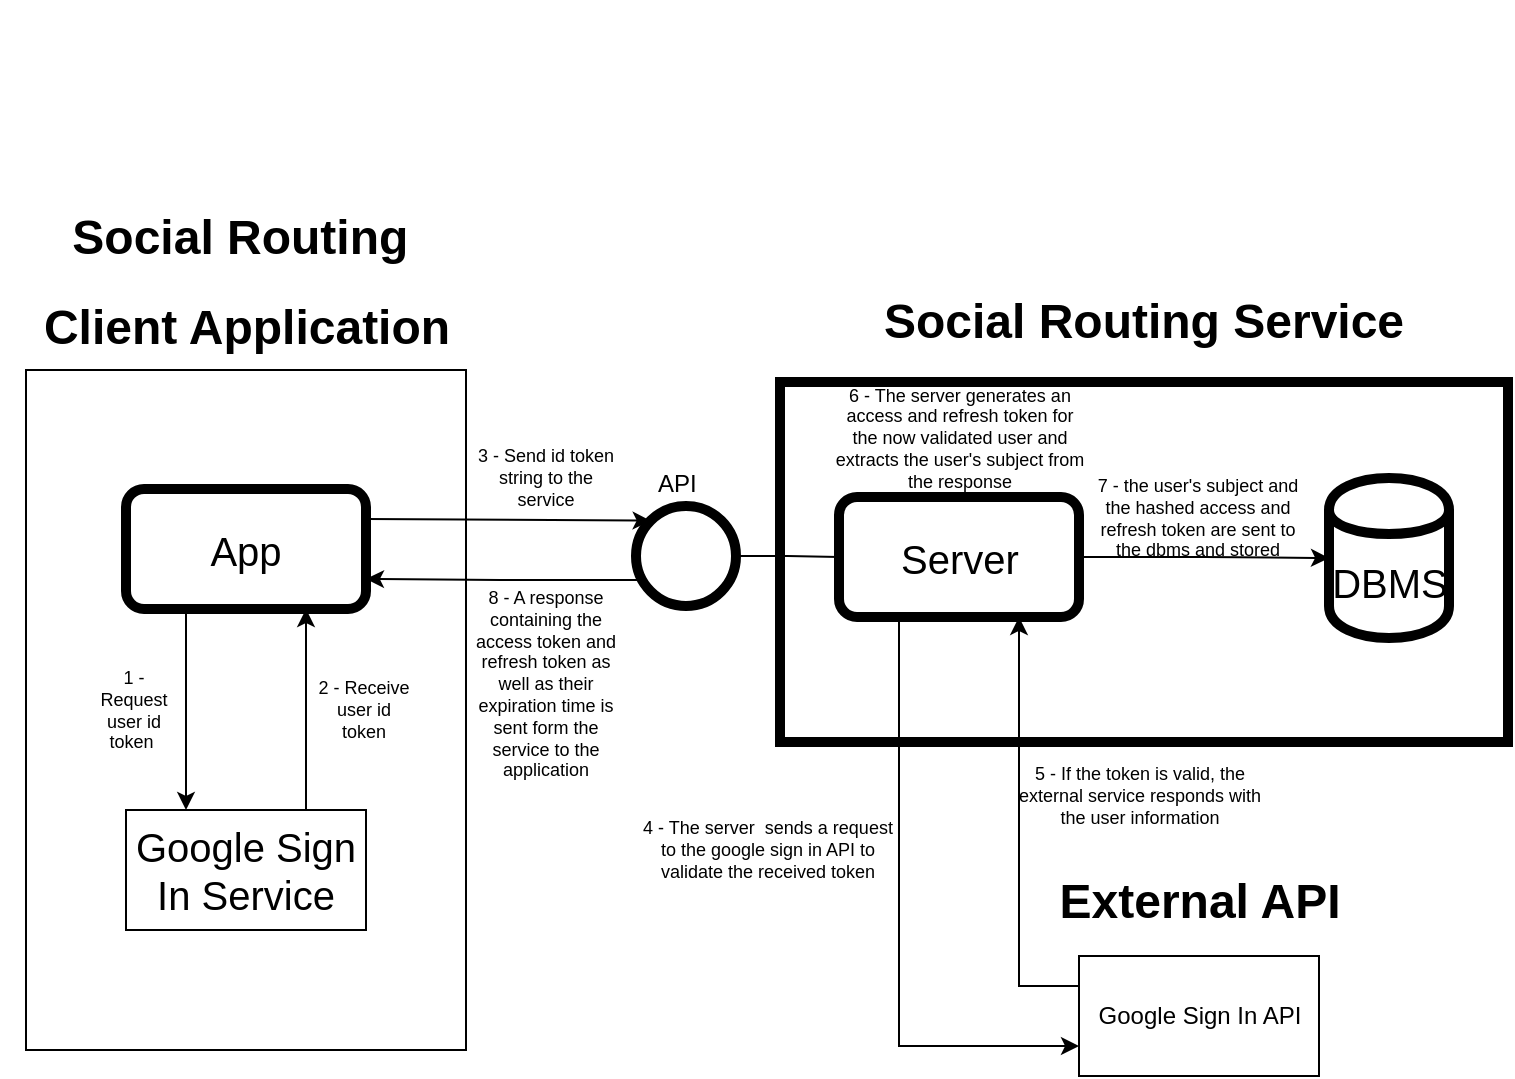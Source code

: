 <mxfile version="10.9.7" type="device"><diagram id="t5NMoDfyUDbtu0UBW_3A" name="Page-1"><mxGraphModel dx="1008" dy="508" grid="1" gridSize="10" guides="1" tooltips="1" connect="1" arrows="1" fold="1" page="1" pageScale="1" pageWidth="827" pageHeight="1169" math="0" shadow="0"><root><mxCell id="0"/><mxCell id="1" parent="0"/><mxCell id="Cby239hA4ApbRVBQlTj6-69" value="" style="group" parent="1" vertex="1" connectable="0"><mxGeometry x="427" y="226" width="364" height="180" as="geometry"/></mxCell><mxCell id="Cby239hA4ApbRVBQlTj6-11" value="" style="rounded=0;whiteSpace=wrap;html=1;strokeWidth=5;" parent="Cby239hA4ApbRVBQlTj6-69" vertex="1"><mxGeometry width="364" height="180" as="geometry"/></mxCell><mxCell id="Cby239hA4ApbRVBQlTj6-13" value="&lt;font style=&quot;font-size: 20px&quot;&gt;Server&lt;/font&gt;" style="rounded=1;whiteSpace=wrap;html=1;strokeWidth=5;" parent="Cby239hA4ApbRVBQlTj6-69" vertex="1"><mxGeometry x="29.5" y="57.5" width="120" height="60" as="geometry"/></mxCell><mxCell id="Cby239hA4ApbRVBQlTj6-14" value="&lt;font style=&quot;font-size: 20px&quot;&gt;DBMS&lt;/font&gt;" style="shape=cylinder;whiteSpace=wrap;html=1;boundedLbl=1;backgroundOutline=1;strokeWidth=5;" parent="Cby239hA4ApbRVBQlTj6-69" vertex="1"><mxGeometry x="274.5" y="48" width="60" height="80" as="geometry"/></mxCell><mxCell id="Cby239hA4ApbRVBQlTj6-63" style="edgeStyle=orthogonalEdgeStyle;rounded=0;orthogonalLoop=1;jettySize=auto;html=1;entryX=0;entryY=0.5;entryDx=0;entryDy=0;endArrow=classic;endFill=1;fontSize=4;exitX=1;exitY=0.5;exitDx=0;exitDy=0;" parent="Cby239hA4ApbRVBQlTj6-69" source="Cby239hA4ApbRVBQlTj6-13" target="Cby239hA4ApbRVBQlTj6-14" edge="1"><mxGeometry relative="1" as="geometry"/></mxCell><mxCell id="Cby239hA4ApbRVBQlTj6-44" style="edgeStyle=orthogonalEdgeStyle;rounded=0;orthogonalLoop=1;jettySize=auto;html=1;endArrow=none;endFill=0;entryX=0;entryY=0.5;entryDx=0;entryDy=0;" parent="Cby239hA4ApbRVBQlTj6-69" source="Cby239hA4ApbRVBQlTj6-12" target="Cby239hA4ApbRVBQlTj6-13" edge="1"><mxGeometry relative="1" as="geometry"><Array as="points"/></mxGeometry></mxCell><mxCell id="Cby239hA4ApbRVBQlTj6-64" value="7 - the user's subject and the hashed access and refresh token are sent to the dbms and stored" style="text;html=1;strokeColor=none;fillColor=none;align=center;verticalAlign=middle;whiteSpace=wrap;rounded=0;fontSize=9;" parent="Cby239hA4ApbRVBQlTj6-69" vertex="1"><mxGeometry x="155" y="58.5" width="108" height="19" as="geometry"/></mxCell><mxCell id="Cby239hA4ApbRVBQlTj6-65" value="6 - The server generates an access and refresh token for the now validated user and extracts the user's subject from the response" style="text;html=1;strokeColor=none;fillColor=none;align=center;verticalAlign=middle;whiteSpace=wrap;rounded=0;fontSize=9;" parent="Cby239hA4ApbRVBQlTj6-69" vertex="1"><mxGeometry x="25" y="15.5" width="130" height="25" as="geometry"/></mxCell><mxCell id="Cby239hA4ApbRVBQlTj6-20" value="" style="group" parent="1" vertex="1" connectable="0"><mxGeometry x="37.5" y="35" width="245" height="430.5" as="geometry"/></mxCell><mxCell id="Cby239hA4ApbRVBQlTj6-21" value="" style="rounded=0;whiteSpace=wrap;html=1;" parent="Cby239hA4ApbRVBQlTj6-20" vertex="1"><mxGeometry x="12.5" y="185" width="220" height="340" as="geometry"/></mxCell><mxCell id="Cby239hA4ApbRVBQlTj6-23" value="&lt;font style=&quot;font-size: 20px&quot;&gt;App&lt;/font&gt;" style="rounded=1;whiteSpace=wrap;html=1;strokeWidth=5;" parent="Cby239hA4ApbRVBQlTj6-20" vertex="1"><mxGeometry x="62.5" y="244.5" width="120" height="60" as="geometry"/></mxCell><mxCell id="Cby239hA4ApbRVBQlTj6-27" value="&lt;h1&gt;&lt;font style=&quot;font-size: 24px&quot;&gt;Social Routing&amp;nbsp;&lt;/font&gt;&lt;/h1&gt;&lt;h1&gt;&lt;font style=&quot;font-size: 24px&quot;&gt;Client Application&lt;/font&gt;&lt;/h1&gt;" style="text;html=1;strokeColor=none;fillColor=none;spacing=5;spacingTop=-20;whiteSpace=wrap;overflow=hidden;rounded=0;align=center;" parent="Cby239hA4ApbRVBQlTj6-20" vertex="1"><mxGeometry y="99" width="245" height="120" as="geometry"/></mxCell><mxCell id="Cby239hA4ApbRVBQlTj6-53" value="1 - Request user id token&amp;nbsp;" style="text;html=1;strokeColor=none;fillColor=none;align=center;verticalAlign=middle;whiteSpace=wrap;rounded=0;fontSize=9;" parent="Cby239hA4ApbRVBQlTj6-20" vertex="1"><mxGeometry x="42.5" y="347.5" width="48" height="15" as="geometry"/></mxCell><mxCell id="Cby239hA4ApbRVBQlTj6-54" value="2 - Receive user id token" style="text;html=1;strokeColor=none;fillColor=none;align=center;verticalAlign=middle;whiteSpace=wrap;rounded=0;fontSize=9;" parent="Cby239hA4ApbRVBQlTj6-20" vertex="1"><mxGeometry x="157" y="347.5" width="48" height="15" as="geometry"/></mxCell><mxCell id="Cby239hA4ApbRVBQlTj6-28" value="" style="group" parent="1" vertex="1" connectable="0"><mxGeometry x="541.5" y="465.5" width="190" height="41" as="geometry"/></mxCell><mxCell id="Cby239hA4ApbRVBQlTj6-29" value="&lt;h1&gt;External API&lt;/h1&gt;" style="text;html=1;strokeColor=none;fillColor=none;spacing=5;spacingTop=-20;whiteSpace=wrap;overflow=hidden;rounded=0;align=center;" parent="Cby239hA4ApbRVBQlTj6-28" vertex="1"><mxGeometry width="190" height="41" as="geometry"/></mxCell><mxCell id="Cby239hA4ApbRVBQlTj6-41" value="Google Sign In API" style="rounded=0;whiteSpace=wrap;html=1;" parent="1" vertex="1"><mxGeometry x="576.5" y="513" width="120" height="60" as="geometry"/></mxCell><mxCell id="Cby239hA4ApbRVBQlTj6-59" style="edgeStyle=orthogonalEdgeStyle;rounded=0;orthogonalLoop=1;jettySize=auto;html=1;entryX=0;entryY=0.75;entryDx=0;entryDy=0;endArrow=classic;endFill=1;fontSize=4;exitX=0.25;exitY=1;exitDx=0;exitDy=0;" parent="1" source="Cby239hA4ApbRVBQlTj6-13" target="Cby239hA4ApbRVBQlTj6-41" edge="1"><mxGeometry relative="1" as="geometry"/></mxCell><mxCell id="Cby239hA4ApbRVBQlTj6-60" style="edgeStyle=orthogonalEdgeStyle;rounded=0;orthogonalLoop=1;jettySize=auto;html=1;endArrow=classic;endFill=1;fontSize=4;exitX=0;exitY=0.25;exitDx=0;exitDy=0;entryX=0.75;entryY=1;entryDx=0;entryDy=0;" parent="1" source="Cby239hA4ApbRVBQlTj6-41" target="Cby239hA4ApbRVBQlTj6-13" edge="1"><mxGeometry relative="1" as="geometry"/></mxCell><mxCell id="Cby239hA4ApbRVBQlTj6-19" value="&lt;h1&gt;Social Routing Service&lt;/h1&gt;" style="text;html=1;strokeColor=none;fillColor=none;spacing=5;spacingTop=-20;whiteSpace=wrap;overflow=hidden;rounded=0;align=center;" parent="1" vertex="1"><mxGeometry x="463" y="176" width="292" height="50" as="geometry"/></mxCell><mxCell id="Cby239hA4ApbRVBQlTj6-24" value="&lt;font style=&quot;font-size: 20px&quot;&gt;Google Sign In Service&lt;/font&gt;" style="rounded=0;whiteSpace=wrap;html=1;" parent="1" vertex="1"><mxGeometry x="100" y="440" width="120" height="60" as="geometry"/></mxCell><mxCell id="Cby239hA4ApbRVBQlTj6-51" style="edgeStyle=orthogonalEdgeStyle;rounded=0;orthogonalLoop=1;jettySize=auto;html=1;exitX=0.25;exitY=1;exitDx=0;exitDy=0;entryX=0.25;entryY=0;entryDx=0;entryDy=0;endArrow=classic;endFill=1;" parent="1" source="Cby239hA4ApbRVBQlTj6-23" target="Cby239hA4ApbRVBQlTj6-24" edge="1"><mxGeometry relative="1" as="geometry"/></mxCell><mxCell id="Cby239hA4ApbRVBQlTj6-52" style="edgeStyle=orthogonalEdgeStyle;rounded=0;orthogonalLoop=1;jettySize=auto;html=1;entryX=0.75;entryY=1;entryDx=0;entryDy=0;endArrow=classic;endFill=1;exitX=0.75;exitY=0;exitDx=0;exitDy=0;" parent="1" source="Cby239hA4ApbRVBQlTj6-24" target="Cby239hA4ApbRVBQlTj6-23" edge="1"><mxGeometry relative="1" as="geometry"/></mxCell><mxCell id="Cby239hA4ApbRVBQlTj6-55" value="" style="endArrow=classic;html=1;fontSize=4;exitX=1;exitY=0.25;exitDx=0;exitDy=0;entryX=0;entryY=0;entryDx=0;entryDy=0;" parent="1" source="Cby239hA4ApbRVBQlTj6-23" target="Cby239hA4ApbRVBQlTj6-12" edge="1"><mxGeometry width="50" height="50" relative="1" as="geometry"><mxPoint x="320" y="420" as="sourcePoint"/><mxPoint x="370" y="310" as="targetPoint"/></mxGeometry></mxCell><mxCell id="Cby239hA4ApbRVBQlTj6-56" value="3 - Send id token string to the service" style="text;html=1;strokeColor=none;fillColor=none;align=center;verticalAlign=middle;whiteSpace=wrap;rounded=0;fontSize=9;" parent="1" vertex="1"><mxGeometry x="270" y="266.5" width="80" height="15" as="geometry"/></mxCell><mxCell id="Cby239hA4ApbRVBQlTj6-57" value="4 - The server&amp;nbsp; sends a request to the google sign in API to validate the received token" style="text;html=1;strokeColor=none;fillColor=none;align=center;verticalAlign=middle;whiteSpace=wrap;rounded=0;fontSize=9;" parent="1" vertex="1"><mxGeometry x="355.5" y="440" width="130" height="40" as="geometry"/></mxCell><mxCell id="Cby239hA4ApbRVBQlTj6-61" value="5 - If the token is valid, the external service responds with the user information" style="text;html=1;strokeColor=none;fillColor=none;align=center;verticalAlign=middle;whiteSpace=wrap;rounded=0;fontSize=9;" parent="1" vertex="1"><mxGeometry x="541.5" y="412.5" width="130" height="40" as="geometry"/></mxCell><mxCell id="Cby239hA4ApbRVBQlTj6-67" style="edgeStyle=orthogonalEdgeStyle;rounded=0;orthogonalLoop=1;jettySize=auto;html=1;endArrow=classic;endFill=1;fontSize=4;exitX=0;exitY=1;exitDx=0;exitDy=0;entryX=1;entryY=0.75;entryDx=0;entryDy=0;" parent="1" source="Cby239hA4ApbRVBQlTj6-12" target="Cby239hA4ApbRVBQlTj6-23" edge="1"><mxGeometry relative="1" as="geometry"><Array as="points"><mxPoint x="362" y="325"/><mxPoint x="287" y="325"/></Array></mxGeometry></mxCell><mxCell id="Cby239hA4ApbRVBQlTj6-12" value="" style="ellipse;whiteSpace=wrap;html=1;aspect=fixed;strokeWidth=5;" parent="1" vertex="1"><mxGeometry x="355" y="288" width="50" height="50" as="geometry"/></mxCell><mxCell id="Cby239hA4ApbRVBQlTj6-15" value="API" style="text;html=1;resizable=0;points=[];autosize=1;align=left;verticalAlign=top;spacingTop=-4;" parent="1" vertex="1"><mxGeometry x="363.834" y="266.504" width="30" height="10" as="geometry"/></mxCell><mxCell id="Cby239hA4ApbRVBQlTj6-70" value="8 - A response containing the access token and refresh token as well as their expiration time is sent form the service to the application" style="text;html=1;strokeColor=none;fillColor=none;align=center;verticalAlign=middle;whiteSpace=wrap;rounded=0;fontSize=9;" parent="1" vertex="1"><mxGeometry x="270" y="355.5" width="80" height="42" as="geometry"/></mxCell></root></mxGraphModel></diagram></mxfile>
